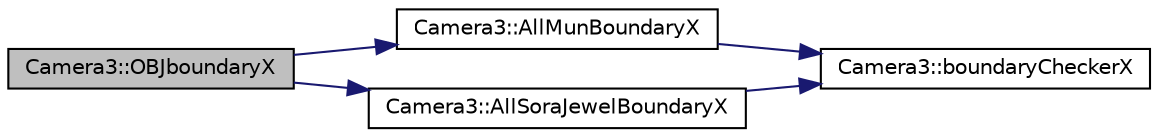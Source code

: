 digraph "Camera3::OBJboundaryX"
{
  bgcolor="transparent";
  edge [fontname="Helvetica",fontsize="10",labelfontname="Helvetica",labelfontsize="10"];
  node [fontname="Helvetica",fontsize="10",shape=record];
  rankdir="LR";
  Node1 [label="Camera3::OBJboundaryX",height=0.2,width=0.4,color="black", fillcolor="grey75", style="filled", fontcolor="black"];
  Node1 -> Node2 [color="midnightblue",fontsize="10",style="solid",fontname="Helvetica"];
  Node2 [label="Camera3::AllMunBoundaryX",height=0.2,width=0.4,color="black",URL="$classCamera3.html#a47536550c550e38ce70a127d6041d238",tooltip="Camera3 AllMunBoundaryX function. "];
  Node2 -> Node3 [color="midnightblue",fontsize="10",style="solid",fontname="Helvetica"];
  Node3 [label="Camera3::boundaryCheckerX",height=0.2,width=0.4,color="black",URL="$classCamera3.html#a0a24a8f97532c60f7652662fe7ea9011",tooltip="Camera3 boundaryCheckerX function. "];
  Node1 -> Node4 [color="midnightblue",fontsize="10",style="solid",fontname="Helvetica"];
  Node4 [label="Camera3::AllSoraJewelBoundaryX",height=0.2,width=0.4,color="black",URL="$classCamera3.html#aa21841d30a266e7685ca9b7c88acef27",tooltip="Camera3 AllSoraJewelBoundaryX function. "];
  Node4 -> Node3 [color="midnightblue",fontsize="10",style="solid",fontname="Helvetica"];
}
